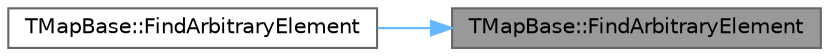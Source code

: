 digraph "TMapBase::FindArbitraryElement"
{
 // INTERACTIVE_SVG=YES
 // LATEX_PDF_SIZE
  bgcolor="transparent";
  edge [fontname=Helvetica,fontsize=10,labelfontname=Helvetica,labelfontsize=10];
  node [fontname=Helvetica,fontsize=10,shape=box,height=0.2,width=0.4];
  rankdir="RL";
  Node1 [id="Node000001",label="TMapBase::FindArbitraryElement",height=0.2,width=0.4,color="gray40", fillcolor="grey60", style="filled", fontcolor="black",tooltip="Finds any pair in the map and returns a pointer to it."];
  Node1 -> Node2 [id="edge1_Node000001_Node000002",dir="back",color="steelblue1",style="solid",tooltip=" "];
  Node2 [id="Node000002",label="TMapBase::FindArbitraryElement",height=0.2,width=0.4,color="grey40", fillcolor="white", style="filled",URL="$d8/dad/classTMapBase.html#ad8a2a168c16e46563032b2738816ea12",tooltip=" "];
}
